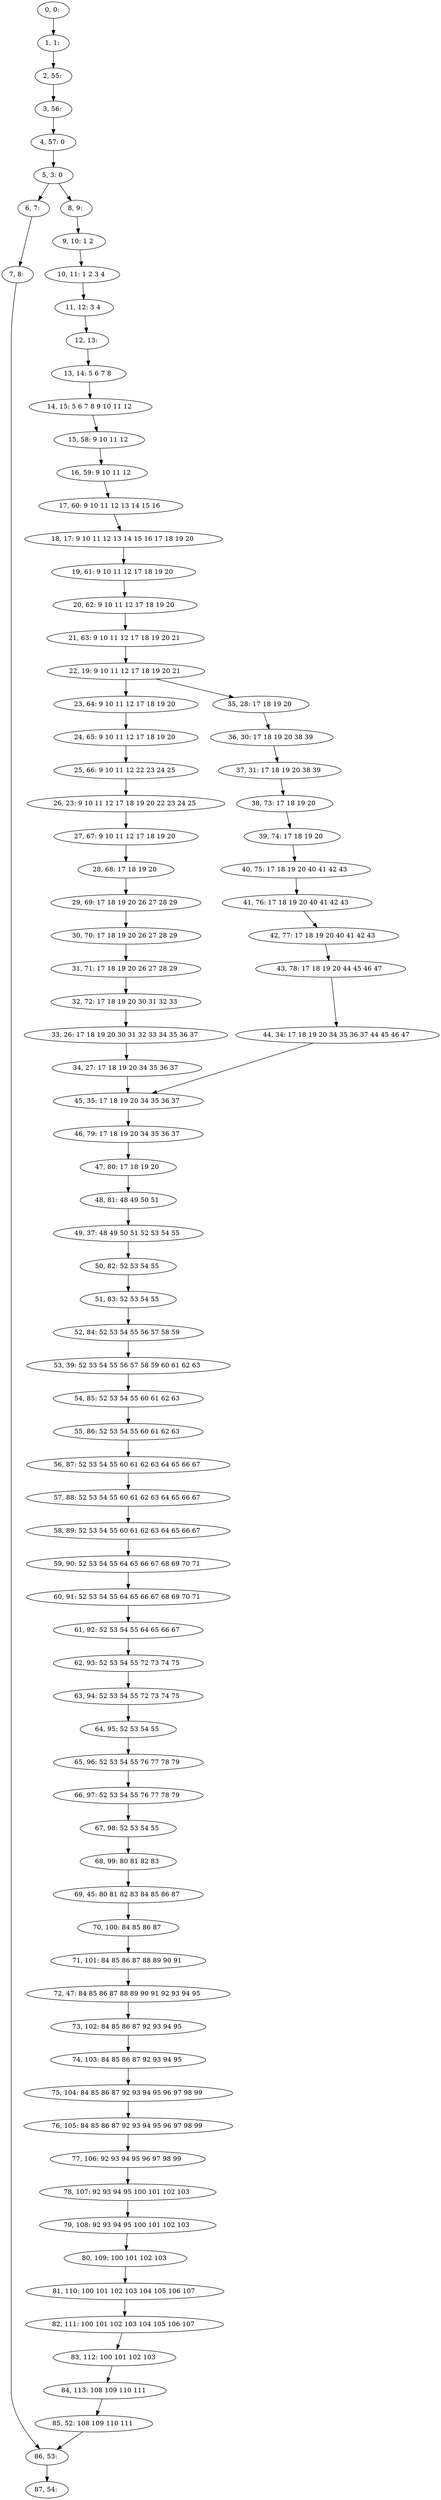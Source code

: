 digraph G {
0[label="0, 0: "];
1[label="1, 1: "];
2[label="2, 55: "];
3[label="3, 56: "];
4[label="4, 57: 0 "];
5[label="5, 3: 0 "];
6[label="6, 7: "];
7[label="7, 8: "];
8[label="8, 9: "];
9[label="9, 10: 1 2 "];
10[label="10, 11: 1 2 3 4 "];
11[label="11, 12: 3 4 "];
12[label="12, 13: "];
13[label="13, 14: 5 6 7 8 "];
14[label="14, 15: 5 6 7 8 9 10 11 12 "];
15[label="15, 58: 9 10 11 12 "];
16[label="16, 59: 9 10 11 12 "];
17[label="17, 60: 9 10 11 12 13 14 15 16 "];
18[label="18, 17: 9 10 11 12 13 14 15 16 17 18 19 20 "];
19[label="19, 61: 9 10 11 12 17 18 19 20 "];
20[label="20, 62: 9 10 11 12 17 18 19 20 "];
21[label="21, 63: 9 10 11 12 17 18 19 20 21 "];
22[label="22, 19: 9 10 11 12 17 18 19 20 21 "];
23[label="23, 64: 9 10 11 12 17 18 19 20 "];
24[label="24, 65: 9 10 11 12 17 18 19 20 "];
25[label="25, 66: 9 10 11 12 22 23 24 25 "];
26[label="26, 23: 9 10 11 12 17 18 19 20 22 23 24 25 "];
27[label="27, 67: 9 10 11 12 17 18 19 20 "];
28[label="28, 68: 17 18 19 20 "];
29[label="29, 69: 17 18 19 20 26 27 28 29 "];
30[label="30, 70: 17 18 19 20 26 27 28 29 "];
31[label="31, 71: 17 18 19 20 26 27 28 29 "];
32[label="32, 72: 17 18 19 20 30 31 32 33 "];
33[label="33, 26: 17 18 19 20 30 31 32 33 34 35 36 37 "];
34[label="34, 27: 17 18 19 20 34 35 36 37 "];
35[label="35, 28: 17 18 19 20 "];
36[label="36, 30: 17 18 19 20 38 39 "];
37[label="37, 31: 17 18 19 20 38 39 "];
38[label="38, 73: 17 18 19 20 "];
39[label="39, 74: 17 18 19 20 "];
40[label="40, 75: 17 18 19 20 40 41 42 43 "];
41[label="41, 76: 17 18 19 20 40 41 42 43 "];
42[label="42, 77: 17 18 19 20 40 41 42 43 "];
43[label="43, 78: 17 18 19 20 44 45 46 47 "];
44[label="44, 34: 17 18 19 20 34 35 36 37 44 45 46 47 "];
45[label="45, 35: 17 18 19 20 34 35 36 37 "];
46[label="46, 79: 17 18 19 20 34 35 36 37 "];
47[label="47, 80: 17 18 19 20 "];
48[label="48, 81: 48 49 50 51 "];
49[label="49, 37: 48 49 50 51 52 53 54 55 "];
50[label="50, 82: 52 53 54 55 "];
51[label="51, 83: 52 53 54 55 "];
52[label="52, 84: 52 53 54 55 56 57 58 59 "];
53[label="53, 39: 52 53 54 55 56 57 58 59 60 61 62 63 "];
54[label="54, 85: 52 53 54 55 60 61 62 63 "];
55[label="55, 86: 52 53 54 55 60 61 62 63 "];
56[label="56, 87: 52 53 54 55 60 61 62 63 64 65 66 67 "];
57[label="57, 88: 52 53 54 55 60 61 62 63 64 65 66 67 "];
58[label="58, 89: 52 53 54 55 60 61 62 63 64 65 66 67 "];
59[label="59, 90: 52 53 54 55 64 65 66 67 68 69 70 71 "];
60[label="60, 91: 52 53 54 55 64 65 66 67 68 69 70 71 "];
61[label="61, 92: 52 53 54 55 64 65 66 67 "];
62[label="62, 93: 52 53 54 55 72 73 74 75 "];
63[label="63, 94: 52 53 54 55 72 73 74 75 "];
64[label="64, 95: 52 53 54 55 "];
65[label="65, 96: 52 53 54 55 76 77 78 79 "];
66[label="66, 97: 52 53 54 55 76 77 78 79 "];
67[label="67, 98: 52 53 54 55 "];
68[label="68, 99: 80 81 82 83 "];
69[label="69, 45: 80 81 82 83 84 85 86 87 "];
70[label="70, 100: 84 85 86 87 "];
71[label="71, 101: 84 85 86 87 88 89 90 91 "];
72[label="72, 47: 84 85 86 87 88 89 90 91 92 93 94 95 "];
73[label="73, 102: 84 85 86 87 92 93 94 95 "];
74[label="74, 103: 84 85 86 87 92 93 94 95 "];
75[label="75, 104: 84 85 86 87 92 93 94 95 96 97 98 99 "];
76[label="76, 105: 84 85 86 87 92 93 94 95 96 97 98 99 "];
77[label="77, 106: 92 93 94 95 96 97 98 99 "];
78[label="78, 107: 92 93 94 95 100 101 102 103 "];
79[label="79, 108: 92 93 94 95 100 101 102 103 "];
80[label="80, 109: 100 101 102 103 "];
81[label="81, 110: 100 101 102 103 104 105 106 107 "];
82[label="82, 111: 100 101 102 103 104 105 106 107 "];
83[label="83, 112: 100 101 102 103 "];
84[label="84, 113: 108 109 110 111 "];
85[label="85, 52: 108 109 110 111 "];
86[label="86, 53: "];
87[label="87, 54: "];
0->1 ;
1->2 ;
2->3 ;
3->4 ;
4->5 ;
5->6 ;
5->8 ;
6->7 ;
7->86 ;
8->9 ;
9->10 ;
10->11 ;
11->12 ;
12->13 ;
13->14 ;
14->15 ;
15->16 ;
16->17 ;
17->18 ;
18->19 ;
19->20 ;
20->21 ;
21->22 ;
22->23 ;
22->35 ;
23->24 ;
24->25 ;
25->26 ;
26->27 ;
27->28 ;
28->29 ;
29->30 ;
30->31 ;
31->32 ;
32->33 ;
33->34 ;
34->45 ;
35->36 ;
36->37 ;
37->38 ;
38->39 ;
39->40 ;
40->41 ;
41->42 ;
42->43 ;
43->44 ;
44->45 ;
45->46 ;
46->47 ;
47->48 ;
48->49 ;
49->50 ;
50->51 ;
51->52 ;
52->53 ;
53->54 ;
54->55 ;
55->56 ;
56->57 ;
57->58 ;
58->59 ;
59->60 ;
60->61 ;
61->62 ;
62->63 ;
63->64 ;
64->65 ;
65->66 ;
66->67 ;
67->68 ;
68->69 ;
69->70 ;
70->71 ;
71->72 ;
72->73 ;
73->74 ;
74->75 ;
75->76 ;
76->77 ;
77->78 ;
78->79 ;
79->80 ;
80->81 ;
81->82 ;
82->83 ;
83->84 ;
84->85 ;
85->86 ;
86->87 ;
}
